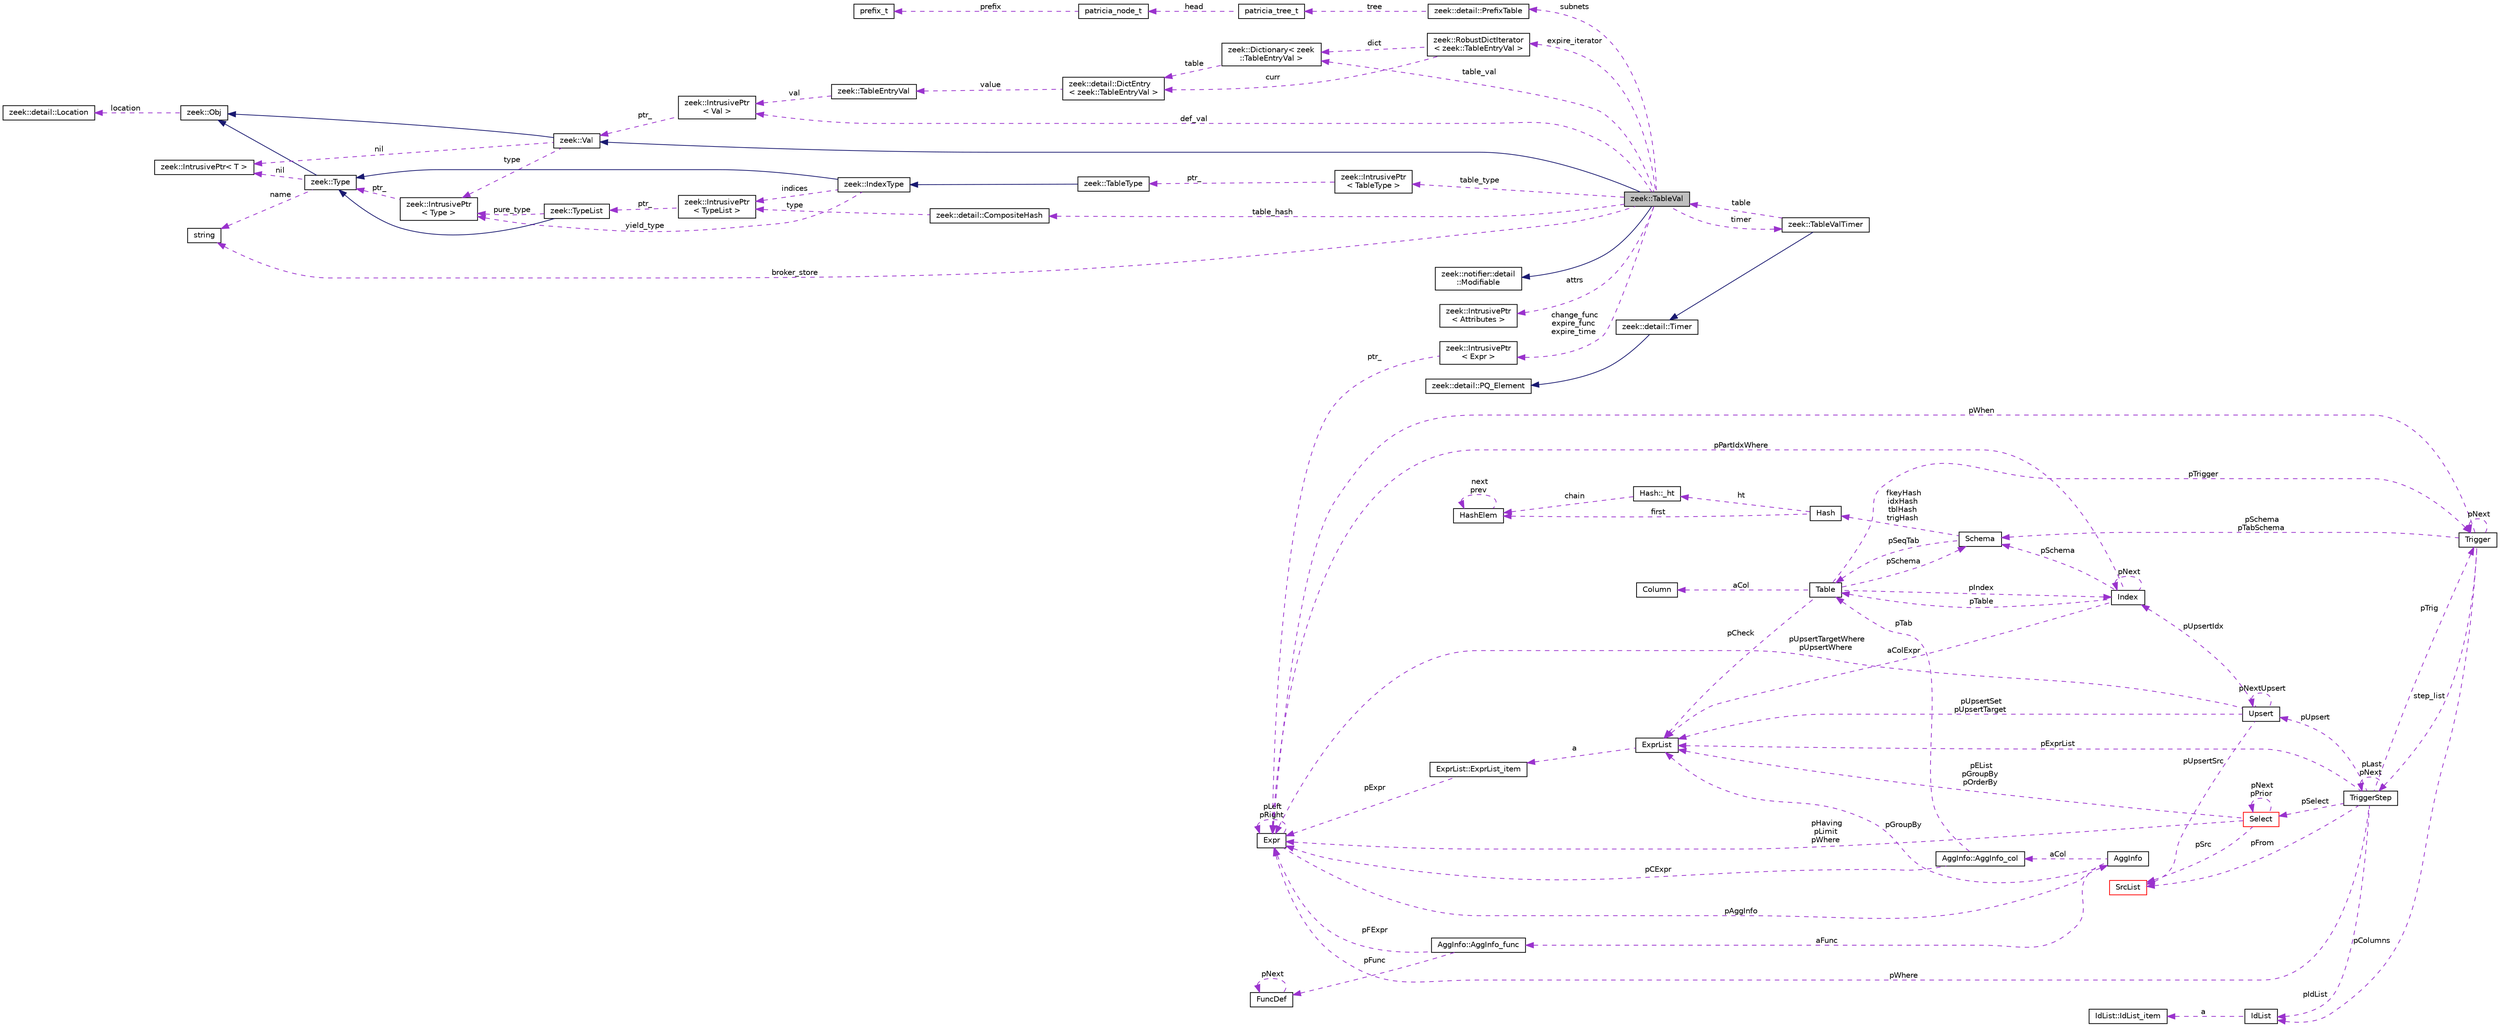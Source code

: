 digraph "zeek::TableVal"
{
 // LATEX_PDF_SIZE
  edge [fontname="Helvetica",fontsize="10",labelfontname="Helvetica",labelfontsize="10"];
  node [fontname="Helvetica",fontsize="10",shape=record];
  rankdir="LR";
  Node1 [label="zeek::TableVal",height=0.2,width=0.4,color="black", fillcolor="grey75", style="filled", fontcolor="black",tooltip=" "];
  Node2 -> Node1 [dir="back",color="midnightblue",fontsize="10",style="solid",fontname="Helvetica"];
  Node2 [label="zeek::Val",height=0.2,width=0.4,color="black", fillcolor="white", style="filled",URL="$de/d49/classzeek_1_1Val.html",tooltip=" "];
  Node3 -> Node2 [dir="back",color="midnightblue",fontsize="10",style="solid",fontname="Helvetica"];
  Node3 [label="zeek::Obj",height=0.2,width=0.4,color="black", fillcolor="white", style="filled",URL="$dd/df1/classzeek_1_1Obj.html",tooltip=" "];
  Node4 -> Node3 [dir="back",color="darkorchid3",fontsize="10",style="dashed",label=" location" ,fontname="Helvetica"];
  Node4 [label="zeek::detail::Location",height=0.2,width=0.4,color="black", fillcolor="white", style="filled",URL="$d5/d1d/classzeek_1_1detail_1_1Location.html",tooltip=" "];
  Node5 -> Node2 [dir="back",color="darkorchid3",fontsize="10",style="dashed",label=" nil" ,fontname="Helvetica"];
  Node5 [label="zeek::IntrusivePtr\< T \>",height=0.2,width=0.4,color="black", fillcolor="white", style="filled",URL="$d6/dba/classzeek_1_1IntrusivePtr.html",tooltip=" "];
  Node6 -> Node2 [dir="back",color="darkorchid3",fontsize="10",style="dashed",label=" type" ,fontname="Helvetica"];
  Node6 [label="zeek::IntrusivePtr\l\< Type \>",height=0.2,width=0.4,color="black", fillcolor="white", style="filled",URL="$d6/dba/classzeek_1_1IntrusivePtr.html",tooltip=" "];
  Node7 -> Node6 [dir="back",color="darkorchid3",fontsize="10",style="dashed",label=" ptr_" ,fontname="Helvetica"];
  Node7 [label="zeek::Type",height=0.2,width=0.4,color="black", fillcolor="white", style="filled",URL="$d0/d4f/classzeek_1_1Type.html",tooltip=" "];
  Node3 -> Node7 [dir="back",color="midnightblue",fontsize="10",style="solid",fontname="Helvetica"];
  Node5 -> Node7 [dir="back",color="darkorchid3",fontsize="10",style="dashed",label=" nil" ,fontname="Helvetica"];
  Node8 -> Node7 [dir="back",color="darkorchid3",fontsize="10",style="dashed",label=" name" ,fontname="Helvetica"];
  Node8 [label="string",height=0.2,width=0.4,color="black", fillcolor="white", style="filled",tooltip=" "];
  Node9 -> Node1 [dir="back",color="midnightblue",fontsize="10",style="solid",fontname="Helvetica"];
  Node9 [label="zeek::notifier::detail\l::Modifiable",height=0.2,width=0.4,color="black", fillcolor="white", style="filled",URL="$d8/d87/classzeek_1_1notifier_1_1detail_1_1Modifiable.html",tooltip=" "];
  Node10 -> Node1 [dir="back",color="darkorchid3",fontsize="10",style="dashed",label=" table_type" ,fontname="Helvetica"];
  Node10 [label="zeek::IntrusivePtr\l\< TableType \>",height=0.2,width=0.4,color="black", fillcolor="white", style="filled",URL="$d6/dba/classzeek_1_1IntrusivePtr.html",tooltip=" "];
  Node11 -> Node10 [dir="back",color="darkorchid3",fontsize="10",style="dashed",label=" ptr_" ,fontname="Helvetica"];
  Node11 [label="zeek::TableType",height=0.2,width=0.4,color="black", fillcolor="white", style="filled",URL="$d8/d4c/classzeek_1_1TableType.html",tooltip=" "];
  Node12 -> Node11 [dir="back",color="midnightblue",fontsize="10",style="solid",fontname="Helvetica"];
  Node12 [label="zeek::IndexType",height=0.2,width=0.4,color="black", fillcolor="white", style="filled",URL="$dd/d89/classzeek_1_1IndexType.html",tooltip=" "];
  Node7 -> Node12 [dir="back",color="midnightblue",fontsize="10",style="solid",fontname="Helvetica"];
  Node13 -> Node12 [dir="back",color="darkorchid3",fontsize="10",style="dashed",label=" indices" ,fontname="Helvetica"];
  Node13 [label="zeek::IntrusivePtr\l\< TypeList \>",height=0.2,width=0.4,color="black", fillcolor="white", style="filled",URL="$d6/dba/classzeek_1_1IntrusivePtr.html",tooltip=" "];
  Node14 -> Node13 [dir="back",color="darkorchid3",fontsize="10",style="dashed",label=" ptr_" ,fontname="Helvetica"];
  Node14 [label="zeek::TypeList",height=0.2,width=0.4,color="black", fillcolor="white", style="filled",URL="$da/d8e/classzeek_1_1TypeList.html",tooltip=" "];
  Node7 -> Node14 [dir="back",color="midnightblue",fontsize="10",style="solid",fontname="Helvetica"];
  Node6 -> Node14 [dir="back",color="darkorchid3",fontsize="10",style="dashed",label=" pure_type" ,fontname="Helvetica"];
  Node6 -> Node12 [dir="back",color="darkorchid3",fontsize="10",style="dashed",label=" yield_type" ,fontname="Helvetica"];
  Node15 -> Node1 [dir="back",color="darkorchid3",fontsize="10",style="dashed",label=" table_hash" ,fontname="Helvetica"];
  Node15 [label="zeek::detail::CompositeHash",height=0.2,width=0.4,color="black", fillcolor="white", style="filled",URL="$d6/db2/classzeek_1_1detail_1_1CompositeHash.html",tooltip=" "];
  Node13 -> Node15 [dir="back",color="darkorchid3",fontsize="10",style="dashed",label=" type" ,fontname="Helvetica"];
  Node16 -> Node1 [dir="back",color="darkorchid3",fontsize="10",style="dashed",label=" attrs" ,fontname="Helvetica"];
  Node16 [label="zeek::IntrusivePtr\l\< Attributes \>",height=0.2,width=0.4,color="black", fillcolor="white", style="filled",URL="$d6/dba/classzeek_1_1IntrusivePtr.html",tooltip=" "];
  Node17 -> Node1 [dir="back",color="darkorchid3",fontsize="10",style="dashed",label=" change_func\nexpire_func\nexpire_time" ,fontname="Helvetica"];
  Node17 [label="zeek::IntrusivePtr\l\< Expr \>",height=0.2,width=0.4,color="black", fillcolor="white", style="filled",URL="$d6/dba/classzeek_1_1IntrusivePtr.html",tooltip=" "];
  Node18 -> Node17 [dir="back",color="darkorchid3",fontsize="10",style="dashed",label=" ptr_" ,fontname="Helvetica"];
  Node18 [label="Expr",height=0.2,width=0.4,color="black", fillcolor="white", style="filled",URL="$db/d1b/sqlite3_8c.html#d4/dfb/structExpr",tooltip=" "];
  Node18 -> Node18 [dir="back",color="darkorchid3",fontsize="10",style="dashed",label=" pLeft\npRight" ,fontname="Helvetica"];
  Node19 -> Node18 [dir="back",color="darkorchid3",fontsize="10",style="dashed",label=" pAggInfo" ,fontname="Helvetica"];
  Node19 [label="AggInfo",height=0.2,width=0.4,color="black", fillcolor="white", style="filled",URL="$db/d1b/sqlite3_8c.html#d2/dc8/structAggInfo",tooltip=" "];
  Node20 -> Node19 [dir="back",color="darkorchid3",fontsize="10",style="dashed",label=" pGroupBy" ,fontname="Helvetica"];
  Node20 [label="ExprList",height=0.2,width=0.4,color="black", fillcolor="white", style="filled",URL="$db/d1b/sqlite3_8c.html#d5/d5c/structExprList",tooltip=" "];
  Node21 -> Node20 [dir="back",color="darkorchid3",fontsize="10",style="dashed",label=" a" ,fontname="Helvetica"];
  Node21 [label="ExprList::ExprList_item",height=0.2,width=0.4,color="black", fillcolor="white", style="filled",URL="$db/d1b/sqlite3_8c.html#d8/dae/structExprList_1_1ExprList__item",tooltip=" "];
  Node18 -> Node21 [dir="back",color="darkorchid3",fontsize="10",style="dashed",label=" pExpr" ,fontname="Helvetica"];
  Node22 -> Node19 [dir="back",color="darkorchid3",fontsize="10",style="dashed",label=" aCol" ,fontname="Helvetica"];
  Node22 [label="AggInfo::AggInfo_col",height=0.2,width=0.4,color="black", fillcolor="white", style="filled",URL="$db/d1b/sqlite3_8c.html#d6/d3a/structAggInfo_1_1AggInfo__col",tooltip=" "];
  Node23 -> Node22 [dir="back",color="darkorchid3",fontsize="10",style="dashed",label=" pTab" ,fontname="Helvetica"];
  Node23 [label="Table",height=0.2,width=0.4,color="black", fillcolor="white", style="filled",URL="$db/d1b/sqlite3_8c.html#dc/dcb/structTable",tooltip=" "];
  Node24 -> Node23 [dir="back",color="darkorchid3",fontsize="10",style="dashed",label=" aCol" ,fontname="Helvetica"];
  Node24 [label="Column",height=0.2,width=0.4,color="black", fillcolor="white", style="filled",URL="$db/d1b/sqlite3_8c.html#dc/dc1/structColumn",tooltip=" "];
  Node25 -> Node23 [dir="back",color="darkorchid3",fontsize="10",style="dashed",label=" pIndex" ,fontname="Helvetica"];
  Node25 [label="Index",height=0.2,width=0.4,color="black", fillcolor="white", style="filled",URL="$db/d1b/sqlite3_8c.html#df/d86/structIndex",tooltip=" "];
  Node23 -> Node25 [dir="back",color="darkorchid3",fontsize="10",style="dashed",label=" pTable" ,fontname="Helvetica"];
  Node25 -> Node25 [dir="back",color="darkorchid3",fontsize="10",style="dashed",label=" pNext" ,fontname="Helvetica"];
  Node26 -> Node25 [dir="back",color="darkorchid3",fontsize="10",style="dashed",label=" pSchema" ,fontname="Helvetica"];
  Node26 [label="Schema",height=0.2,width=0.4,color="black", fillcolor="white", style="filled",URL="$db/d1b/sqlite3_8c.html#d8/db0/structSchema",tooltip=" "];
  Node27 -> Node26 [dir="back",color="darkorchid3",fontsize="10",style="dashed",label=" fkeyHash\nidxHash\ntblHash\ntrigHash" ,fontname="Helvetica"];
  Node27 [label="Hash",height=0.2,width=0.4,color="black", fillcolor="white", style="filled",URL="$db/d1b/sqlite3_8c.html#d1/dbe/structHash",tooltip=" "];
  Node28 -> Node27 [dir="back",color="darkorchid3",fontsize="10",style="dashed",label=" first" ,fontname="Helvetica"];
  Node28 [label="HashElem",height=0.2,width=0.4,color="black", fillcolor="white", style="filled",URL="$db/d1b/sqlite3_8c.html#da/d21/structHashElem",tooltip=" "];
  Node28 -> Node28 [dir="back",color="darkorchid3",fontsize="10",style="dashed",label=" next\nprev" ,fontname="Helvetica"];
  Node29 -> Node27 [dir="back",color="darkorchid3",fontsize="10",style="dashed",label=" ht" ,fontname="Helvetica"];
  Node29 [label="Hash::_ht",height=0.2,width=0.4,color="black", fillcolor="white", style="filled",URL="$db/d1b/sqlite3_8c.html#d7/d1f/structHash_1_1__ht",tooltip=" "];
  Node28 -> Node29 [dir="back",color="darkorchid3",fontsize="10",style="dashed",label=" chain" ,fontname="Helvetica"];
  Node23 -> Node26 [dir="back",color="darkorchid3",fontsize="10",style="dashed",label=" pSeqTab" ,fontname="Helvetica"];
  Node18 -> Node25 [dir="back",color="darkorchid3",fontsize="10",style="dashed",label=" pPartIdxWhere" ,fontname="Helvetica"];
  Node20 -> Node25 [dir="back",color="darkorchid3",fontsize="10",style="dashed",label=" aColExpr" ,fontname="Helvetica"];
  Node20 -> Node23 [dir="back",color="darkorchid3",fontsize="10",style="dashed",label=" pCheck" ,fontname="Helvetica"];
  Node30 -> Node23 [dir="back",color="darkorchid3",fontsize="10",style="dashed",label=" pTrigger" ,fontname="Helvetica"];
  Node30 [label="Trigger",height=0.2,width=0.4,color="black", fillcolor="white", style="filled",URL="$db/d1b/sqlite3_8c.html#dc/d15/structTrigger",tooltip=" "];
  Node18 -> Node30 [dir="back",color="darkorchid3",fontsize="10",style="dashed",label=" pWhen" ,fontname="Helvetica"];
  Node31 -> Node30 [dir="back",color="darkorchid3",fontsize="10",style="dashed",label=" pColumns" ,fontname="Helvetica"];
  Node31 [label="IdList",height=0.2,width=0.4,color="black", fillcolor="white", style="filled",URL="$db/d1b/sqlite3_8c.html#da/d69/structIdList",tooltip=" "];
  Node32 -> Node31 [dir="back",color="darkorchid3",fontsize="10",style="dashed",label=" a" ,fontname="Helvetica"];
  Node32 [label="IdList::IdList_item",height=0.2,width=0.4,color="black", fillcolor="white", style="filled",URL="$db/d1b/sqlite3_8c.html#d4/dc3/structIdList_1_1IdList__item",tooltip=" "];
  Node26 -> Node30 [dir="back",color="darkorchid3",fontsize="10",style="dashed",label=" pSchema\npTabSchema" ,fontname="Helvetica"];
  Node33 -> Node30 [dir="back",color="darkorchid3",fontsize="10",style="dashed",label=" step_list" ,fontname="Helvetica"];
  Node33 [label="TriggerStep",height=0.2,width=0.4,color="black", fillcolor="white", style="filled",URL="$db/d1b/sqlite3_8c.html#d5/da5/structTriggerStep",tooltip=" "];
  Node30 -> Node33 [dir="back",color="darkorchid3",fontsize="10",style="dashed",label=" pTrig" ,fontname="Helvetica"];
  Node34 -> Node33 [dir="back",color="darkorchid3",fontsize="10",style="dashed",label=" pSelect" ,fontname="Helvetica"];
  Node34 [label="Select",height=0.2,width=0.4,color="red", fillcolor="white", style="filled",URL="$db/d1b/sqlite3_8c.html#dd/d39/structSelect",tooltip=" "];
  Node20 -> Node34 [dir="back",color="darkorchid3",fontsize="10",style="dashed",label=" pEList\npGroupBy\npOrderBy" ,fontname="Helvetica"];
  Node35 -> Node34 [dir="back",color="darkorchid3",fontsize="10",style="dashed",label=" pSrc" ,fontname="Helvetica"];
  Node35 [label="SrcList",height=0.2,width=0.4,color="red", fillcolor="white", style="filled",URL="$db/d1b/sqlite3_8c.html#de/deb/structSrcList",tooltip=" "];
  Node18 -> Node34 [dir="back",color="darkorchid3",fontsize="10",style="dashed",label=" pHaving\npLimit\npWhere" ,fontname="Helvetica"];
  Node34 -> Node34 [dir="back",color="darkorchid3",fontsize="10",style="dashed",label=" pNext\npPrior" ,fontname="Helvetica"];
  Node35 -> Node33 [dir="back",color="darkorchid3",fontsize="10",style="dashed",label=" pFrom" ,fontname="Helvetica"];
  Node18 -> Node33 [dir="back",color="darkorchid3",fontsize="10",style="dashed",label=" pWhere" ,fontname="Helvetica"];
  Node20 -> Node33 [dir="back",color="darkorchid3",fontsize="10",style="dashed",label=" pExprList" ,fontname="Helvetica"];
  Node31 -> Node33 [dir="back",color="darkorchid3",fontsize="10",style="dashed",label=" pIdList" ,fontname="Helvetica"];
  Node42 -> Node33 [dir="back",color="darkorchid3",fontsize="10",style="dashed",label=" pUpsert" ,fontname="Helvetica"];
  Node42 [label="Upsert",height=0.2,width=0.4,color="black", fillcolor="white", style="filled",URL="$db/d1b/sqlite3_8c.html#da/d8e/structUpsert",tooltip=" "];
  Node20 -> Node42 [dir="back",color="darkorchid3",fontsize="10",style="dashed",label=" pUpsertSet\npUpsertTarget" ,fontname="Helvetica"];
  Node18 -> Node42 [dir="back",color="darkorchid3",fontsize="10",style="dashed",label=" pUpsertTargetWhere\npUpsertWhere" ,fontname="Helvetica"];
  Node42 -> Node42 [dir="back",color="darkorchid3",fontsize="10",style="dashed",label=" pNextUpsert" ,fontname="Helvetica"];
  Node25 -> Node42 [dir="back",color="darkorchid3",fontsize="10",style="dashed",label=" pUpsertIdx" ,fontname="Helvetica"];
  Node35 -> Node42 [dir="back",color="darkorchid3",fontsize="10",style="dashed",label=" pUpsertSrc" ,fontname="Helvetica"];
  Node33 -> Node33 [dir="back",color="darkorchid3",fontsize="10",style="dashed",label=" pLast\npNext" ,fontname="Helvetica"];
  Node30 -> Node30 [dir="back",color="darkorchid3",fontsize="10",style="dashed",label=" pNext" ,fontname="Helvetica"];
  Node26 -> Node23 [dir="back",color="darkorchid3",fontsize="10",style="dashed",label=" pSchema" ,fontname="Helvetica"];
  Node18 -> Node22 [dir="back",color="darkorchid3",fontsize="10",style="dashed",label=" pCExpr" ,fontname="Helvetica"];
  Node43 -> Node19 [dir="back",color="darkorchid3",fontsize="10",style="dashed",label=" aFunc" ,fontname="Helvetica"];
  Node43 [label="AggInfo::AggInfo_func",height=0.2,width=0.4,color="black", fillcolor="white", style="filled",URL="$db/d1b/sqlite3_8c.html#d3/d2e/structAggInfo_1_1AggInfo__func",tooltip=" "];
  Node18 -> Node43 [dir="back",color="darkorchid3",fontsize="10",style="dashed",label=" pFExpr" ,fontname="Helvetica"];
  Node41 -> Node43 [dir="back",color="darkorchid3",fontsize="10",style="dashed",label=" pFunc" ,fontname="Helvetica"];
  Node41 [label="FuncDef",height=0.2,width=0.4,color="black", fillcolor="white", style="filled",URL="$d1/d3a/structFuncDef.html",tooltip=" "];
  Node41 -> Node41 [dir="back",color="darkorchid3",fontsize="10",style="dashed",label=" pNext" ,fontname="Helvetica"];
  Node44 -> Node1 [dir="back",color="darkorchid3",fontsize="10",style="dashed",label=" timer" ,fontname="Helvetica"];
  Node44 [label="zeek::TableValTimer",height=0.2,width=0.4,color="black", fillcolor="white", style="filled",URL="$db/de5/classzeek_1_1TableValTimer.html",tooltip=" "];
  Node45 -> Node44 [dir="back",color="midnightblue",fontsize="10",style="solid",fontname="Helvetica"];
  Node45 [label="zeek::detail::Timer",height=0.2,width=0.4,color="black", fillcolor="white", style="filled",URL="$d1/da2/classzeek_1_1detail_1_1Timer.html",tooltip=" "];
  Node46 -> Node45 [dir="back",color="midnightblue",fontsize="10",style="solid",fontname="Helvetica"];
  Node46 [label="zeek::detail::PQ_Element",height=0.2,width=0.4,color="black", fillcolor="white", style="filled",URL="$df/d3d/classzeek_1_1detail_1_1PQ__Element.html",tooltip=" "];
  Node1 -> Node44 [dir="back",color="darkorchid3",fontsize="10",style="dashed",label=" table" ,fontname="Helvetica"];
  Node47 -> Node1 [dir="back",color="darkorchid3",fontsize="10",style="dashed",label=" expire_iterator" ,fontname="Helvetica"];
  Node47 [label="zeek::RobustDictIterator\l\< zeek::TableEntryVal \>",height=0.2,width=0.4,color="black", fillcolor="white", style="filled",URL="$dd/da3/classzeek_1_1RobustDictIterator.html",tooltip=" "];
  Node48 -> Node47 [dir="back",color="darkorchid3",fontsize="10",style="dashed",label=" curr" ,fontname="Helvetica"];
  Node48 [label="zeek::detail::DictEntry\l\< zeek::TableEntryVal \>",height=0.2,width=0.4,color="black", fillcolor="white", style="filled",URL="$de/d59/classzeek_1_1detail_1_1DictEntry.html",tooltip=" "];
  Node49 -> Node48 [dir="back",color="darkorchid3",fontsize="10",style="dashed",label=" value" ,fontname="Helvetica"];
  Node49 [label="zeek::TableEntryVal",height=0.2,width=0.4,color="black", fillcolor="white", style="filled",URL="$d8/da2/classzeek_1_1TableEntryVal.html",tooltip=" "];
  Node50 -> Node49 [dir="back",color="darkorchid3",fontsize="10",style="dashed",label=" val" ,fontname="Helvetica"];
  Node50 [label="zeek::IntrusivePtr\l\< Val \>",height=0.2,width=0.4,color="black", fillcolor="white", style="filled",URL="$d6/dba/classzeek_1_1IntrusivePtr.html",tooltip=" "];
  Node2 -> Node50 [dir="back",color="darkorchid3",fontsize="10",style="dashed",label=" ptr_" ,fontname="Helvetica"];
  Node51 -> Node47 [dir="back",color="darkorchid3",fontsize="10",style="dashed",label=" dict" ,fontname="Helvetica"];
  Node51 [label="zeek::Dictionary\< zeek\l::TableEntryVal \>",height=0.2,width=0.4,color="black", fillcolor="white", style="filled",URL="$da/d6c/classzeek_1_1Dictionary.html",tooltip=" "];
  Node48 -> Node51 [dir="back",color="darkorchid3",fontsize="10",style="dashed",label=" table" ,fontname="Helvetica"];
  Node52 -> Node1 [dir="back",color="darkorchid3",fontsize="10",style="dashed",label=" subnets" ,fontname="Helvetica"];
  Node52 [label="zeek::detail::PrefixTable",height=0.2,width=0.4,color="black", fillcolor="white", style="filled",URL="$d7/d19/classzeek_1_1detail_1_1PrefixTable.html",tooltip=" "];
  Node53 -> Node52 [dir="back",color="darkorchid3",fontsize="10",style="dashed",label=" tree" ,fontname="Helvetica"];
  Node53 [label="patricia_tree_t",height=0.2,width=0.4,color="black", fillcolor="white", style="filled",URL="$d2/d85/patricia_8h.html#d2/d2d/structpatricia__tree__t",tooltip=" "];
  Node54 -> Node53 [dir="back",color="darkorchid3",fontsize="10",style="dashed",label=" head" ,fontname="Helvetica"];
  Node54 [label="patricia_node_t",height=0.2,width=0.4,color="black", fillcolor="white", style="filled",URL="$d2/d85/patricia_8h.html#dc/df2/structpatricia__node__t",tooltip=" "];
  Node55 -> Node54 [dir="back",color="darkorchid3",fontsize="10",style="dashed",label=" prefix" ,fontname="Helvetica"];
  Node55 [label="prefix_t",height=0.2,width=0.4,color="black", fillcolor="white", style="filled",URL="$d2/d85/patricia_8h.html#d5/d30/structprefix__t",tooltip=" "];
  Node50 -> Node1 [dir="back",color="darkorchid3",fontsize="10",style="dashed",label=" def_val" ,fontname="Helvetica"];
  Node8 -> Node1 [dir="back",color="darkorchid3",fontsize="10",style="dashed",label=" broker_store" ,fontname="Helvetica"];
  Node51 -> Node1 [dir="back",color="darkorchid3",fontsize="10",style="dashed",label=" table_val" ,fontname="Helvetica"];
}
